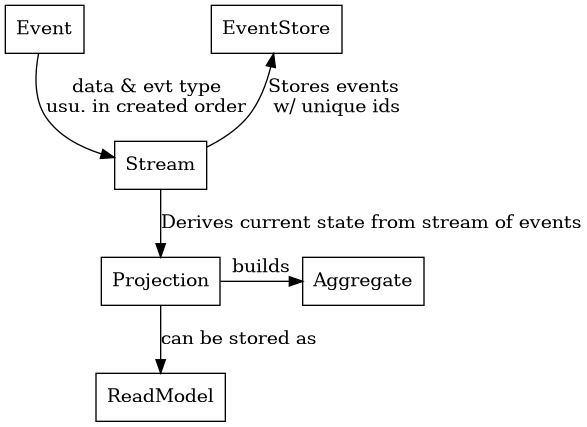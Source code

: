@startdot
digraph G {

node [shape=rect]

Event->Stream [label="data & evt type\nusu. in created order"]
Stream->EventStore [label="Stores events\n w/ unique ids"]
Stream->Projection[label="Derives current state from stream of events"]
Projection->Aggregate [label=builds]
Projection->ReadModel [label="can be stored as" ]

{rank=same; Event;EventStore}
{rank=same; Projection;Aggregate;}
}
@enddot